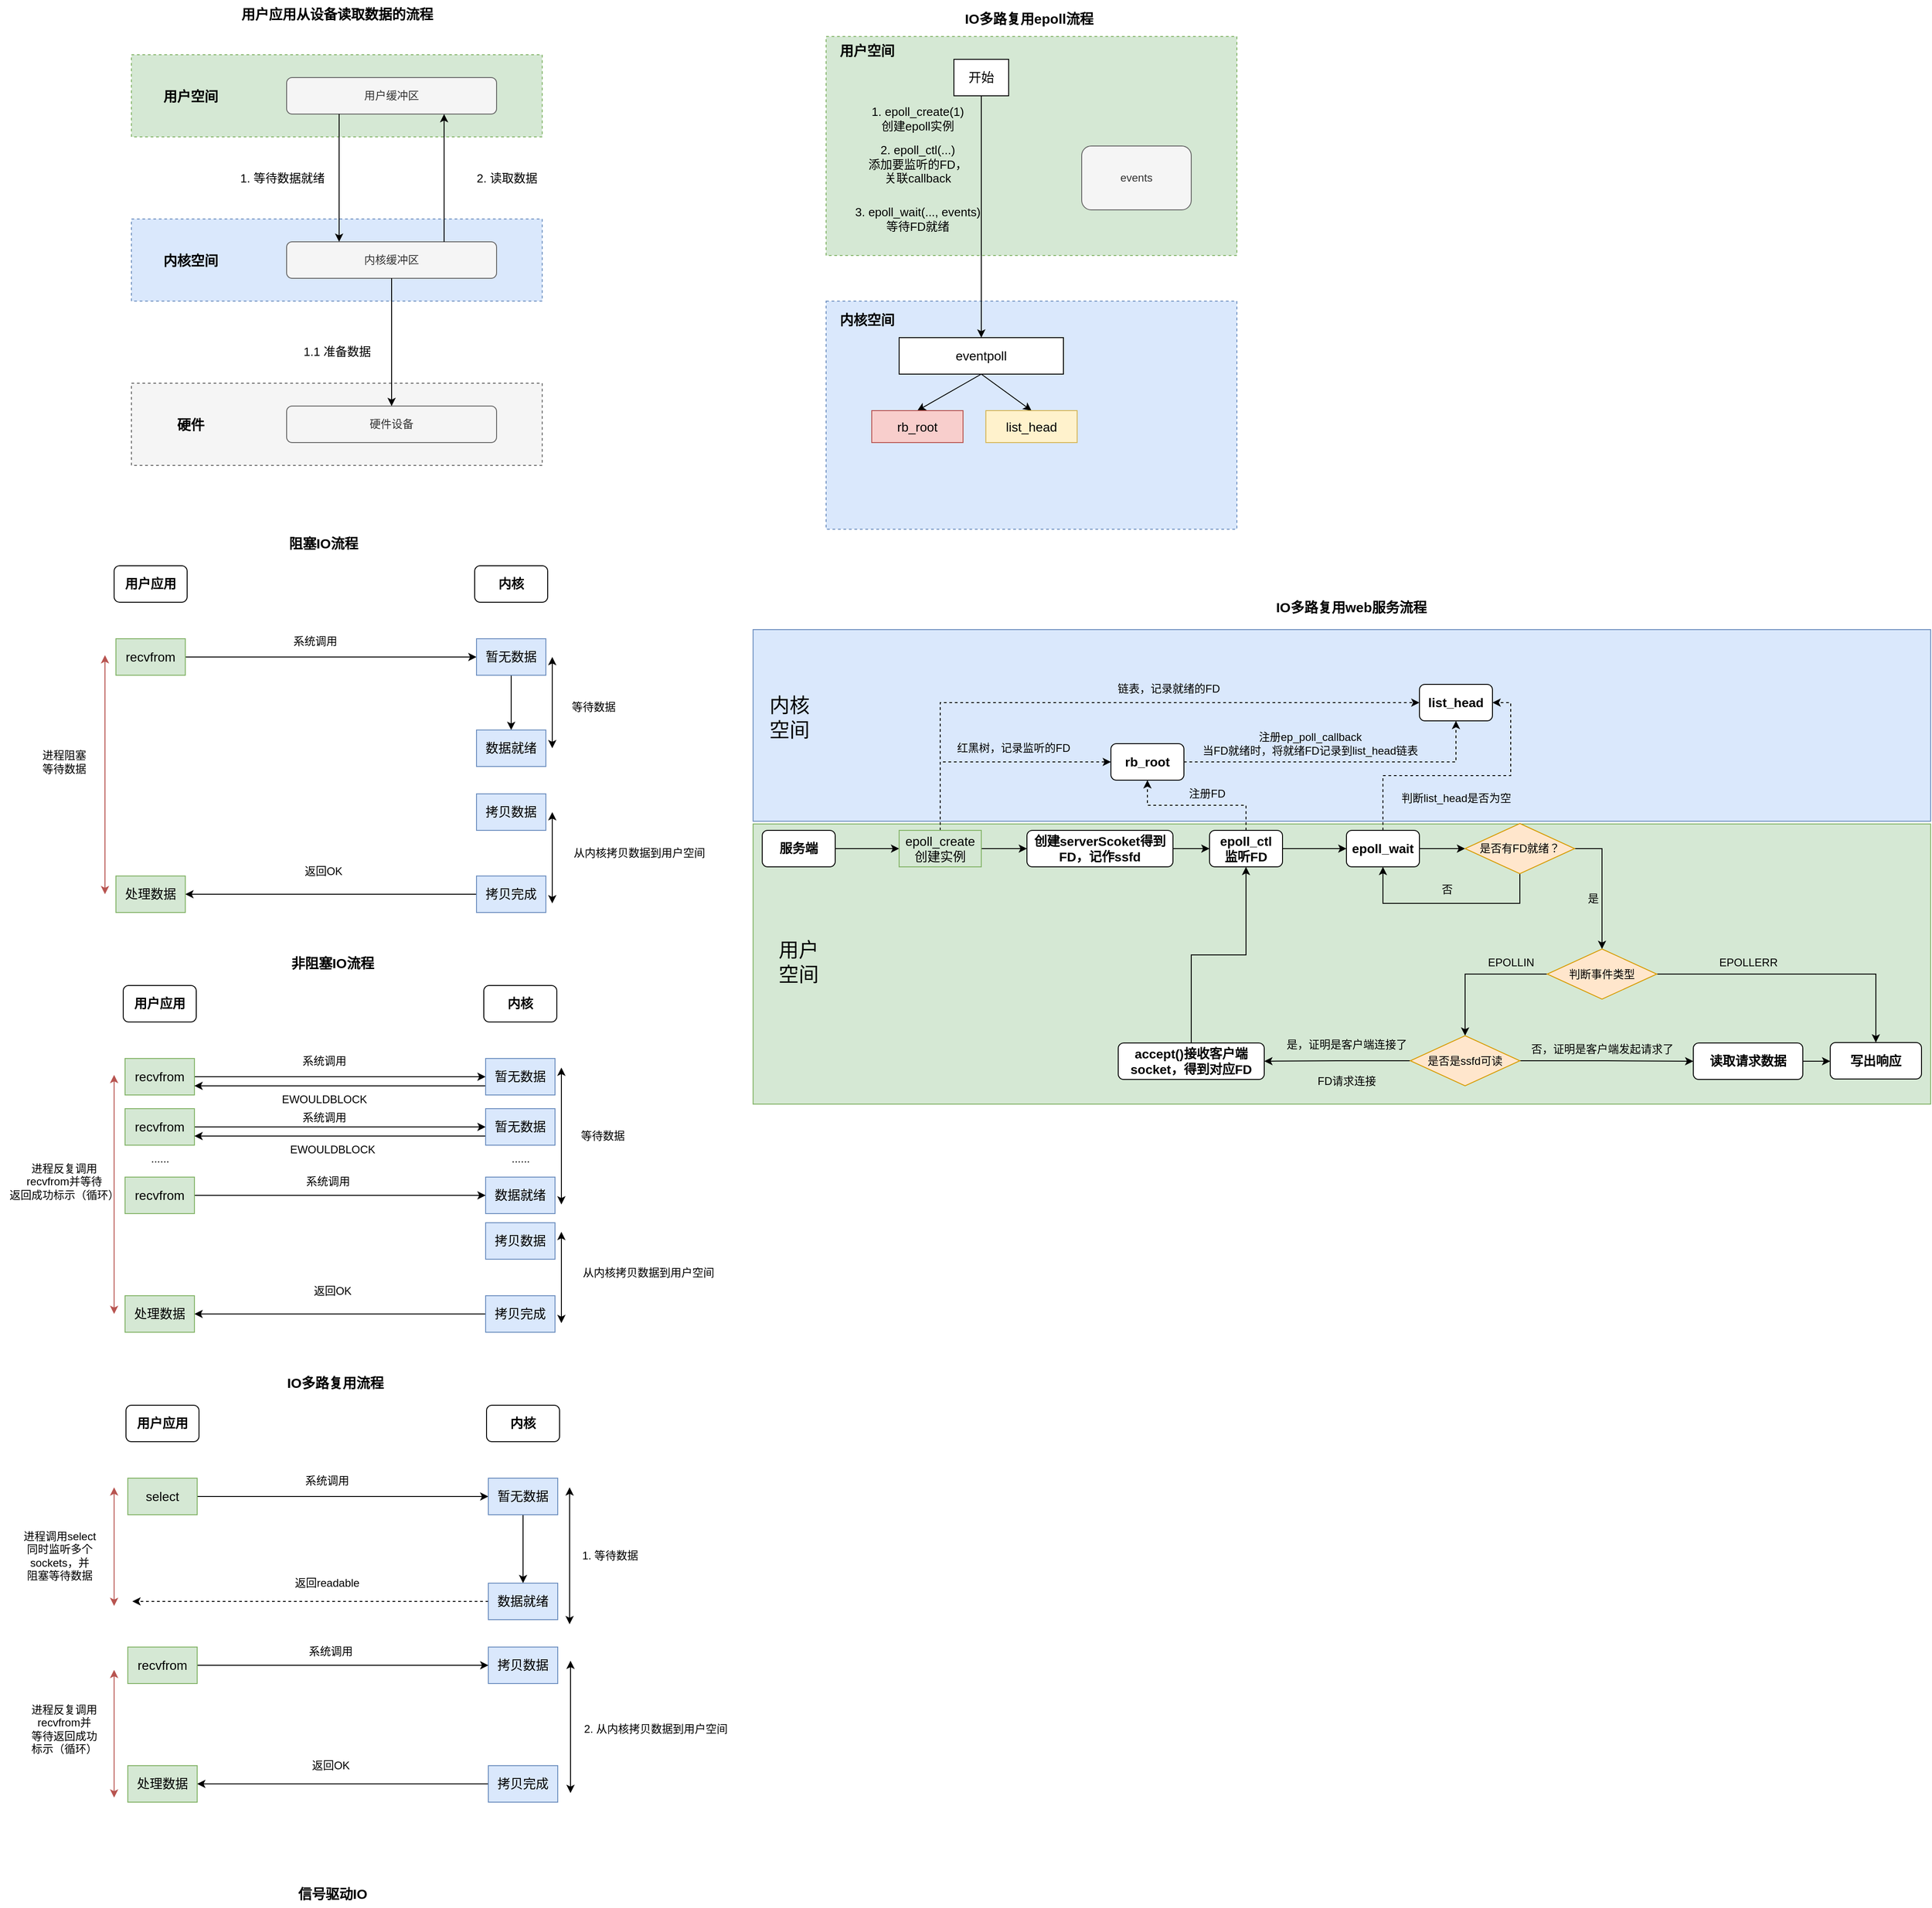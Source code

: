 <mxfile version="24.7.10">
  <diagram name="第 1 页" id="-Y688hWt-vYBH1oa-HEC">
    <mxGraphModel dx="1595" dy="975" grid="1" gridSize="10" guides="1" tooltips="1" connect="1" arrows="1" fold="1" page="0" pageScale="1" pageWidth="827" pageHeight="1169" math="0" shadow="0">
      <root>
        <mxCell id="0" />
        <mxCell id="1" parent="0" />
        <mxCell id="8fVy2sfRZONsqgeAgarc-101" value="" style="rounded=0;whiteSpace=wrap;html=1;fillColor=#d5e8d4;strokeColor=#82b366;" vertex="1" parent="1">
          <mxGeometry x="870" y="1003" width="1290" height="307" as="geometry" />
        </mxCell>
        <mxCell id="8fVy2sfRZONsqgeAgarc-99" value="" style="rounded=0;whiteSpace=wrap;html=1;fillColor=#dae8fc;strokeColor=#6c8ebf;" vertex="1" parent="1">
          <mxGeometry x="870" y="790" width="1290" height="210" as="geometry" />
        </mxCell>
        <mxCell id="o9LezySmh5jXDNd7ZTJF-5" value="" style="group" parent="1" vertex="1" connectable="0">
          <mxGeometry x="189" y="160" width="450" height="90" as="geometry" />
        </mxCell>
        <mxCell id="o9LezySmh5jXDNd7ZTJF-1" value="" style="rounded=0;whiteSpace=wrap;html=1;fillColor=#d5e8d4;strokeColor=#82b366;dashed=1;" parent="o9LezySmh5jXDNd7ZTJF-5" vertex="1">
          <mxGeometry width="450" height="90" as="geometry" />
        </mxCell>
        <mxCell id="o9LezySmh5jXDNd7ZTJF-2" value="用户空间" style="text;html=1;align=center;verticalAlign=middle;whiteSpace=wrap;rounded=0;fontSize=15;fontStyle=1" parent="o9LezySmh5jXDNd7ZTJF-5" vertex="1">
          <mxGeometry x="20" y="30" width="90" height="30" as="geometry" />
        </mxCell>
        <mxCell id="o9LezySmh5jXDNd7ZTJF-4" value="用户缓冲区" style="rounded=1;whiteSpace=wrap;html=1;fillColor=#f5f5f5;strokeColor=#666666;fontColor=#333333;" parent="o9LezySmh5jXDNd7ZTJF-5" vertex="1">
          <mxGeometry x="170" y="25" width="230" height="40" as="geometry" />
        </mxCell>
        <mxCell id="o9LezySmh5jXDNd7ZTJF-6" value="" style="group" parent="1" vertex="1" connectable="0">
          <mxGeometry x="189" y="340" width="450" height="90" as="geometry" />
        </mxCell>
        <mxCell id="o9LezySmh5jXDNd7ZTJF-7" value="" style="rounded=0;whiteSpace=wrap;html=1;fillColor=#dae8fc;strokeColor=#6c8ebf;dashed=1;" parent="o9LezySmh5jXDNd7ZTJF-6" vertex="1">
          <mxGeometry width="450" height="90" as="geometry" />
        </mxCell>
        <mxCell id="o9LezySmh5jXDNd7ZTJF-8" value="内核空间" style="text;html=1;align=center;verticalAlign=middle;whiteSpace=wrap;rounded=0;fontSize=15;fontStyle=1" parent="o9LezySmh5jXDNd7ZTJF-6" vertex="1">
          <mxGeometry x="20" y="30" width="90" height="30" as="geometry" />
        </mxCell>
        <mxCell id="o9LezySmh5jXDNd7ZTJF-9" value="内核缓冲区" style="rounded=1;whiteSpace=wrap;html=1;fillColor=#f5f5f5;strokeColor=#666666;fontColor=#333333;" parent="o9LezySmh5jXDNd7ZTJF-6" vertex="1">
          <mxGeometry x="170" y="25" width="230" height="40" as="geometry" />
        </mxCell>
        <mxCell id="o9LezySmh5jXDNd7ZTJF-11" style="edgeStyle=orthogonalEdgeStyle;rounded=0;orthogonalLoop=1;jettySize=auto;html=1;exitX=0.25;exitY=1;exitDx=0;exitDy=0;entryX=0.25;entryY=0;entryDx=0;entryDy=0;" parent="1" source="o9LezySmh5jXDNd7ZTJF-4" target="o9LezySmh5jXDNd7ZTJF-9" edge="1">
          <mxGeometry relative="1" as="geometry" />
        </mxCell>
        <mxCell id="o9LezySmh5jXDNd7ZTJF-12" value="1. 等待数据就绪" style="text;html=1;align=center;verticalAlign=middle;resizable=0;points=[];autosize=1;strokeColor=none;fillColor=none;fontSize=13;" parent="1" vertex="1">
          <mxGeometry x="294" y="280" width="120" height="30" as="geometry" />
        </mxCell>
        <mxCell id="o9LezySmh5jXDNd7ZTJF-13" style="edgeStyle=orthogonalEdgeStyle;rounded=0;orthogonalLoop=1;jettySize=auto;html=1;exitX=0.75;exitY=0;exitDx=0;exitDy=0;entryX=0.75;entryY=1;entryDx=0;entryDy=0;" parent="1" source="o9LezySmh5jXDNd7ZTJF-9" target="o9LezySmh5jXDNd7ZTJF-4" edge="1">
          <mxGeometry relative="1" as="geometry" />
        </mxCell>
        <mxCell id="o9LezySmh5jXDNd7ZTJF-14" value="2. 读取数据" style="text;html=1;align=center;verticalAlign=middle;resizable=0;points=[];autosize=1;strokeColor=none;fillColor=none;fontSize=13;" parent="1" vertex="1">
          <mxGeometry x="555" y="280" width="90" height="30" as="geometry" />
        </mxCell>
        <mxCell id="o9LezySmh5jXDNd7ZTJF-15" value="" style="group" parent="1" vertex="1" connectable="0">
          <mxGeometry x="189" y="520" width="450" height="90" as="geometry" />
        </mxCell>
        <mxCell id="o9LezySmh5jXDNd7ZTJF-16" value="" style="rounded=0;whiteSpace=wrap;html=1;fillColor=#f5f5f5;strokeColor=#666666;dashed=1;fontColor=#333333;" parent="o9LezySmh5jXDNd7ZTJF-15" vertex="1">
          <mxGeometry width="450" height="90" as="geometry" />
        </mxCell>
        <mxCell id="o9LezySmh5jXDNd7ZTJF-17" value="硬件" style="text;html=1;align=center;verticalAlign=middle;whiteSpace=wrap;rounded=0;fontSize=15;fontStyle=1" parent="o9LezySmh5jXDNd7ZTJF-15" vertex="1">
          <mxGeometry x="20" y="30" width="90" height="30" as="geometry" />
        </mxCell>
        <mxCell id="o9LezySmh5jXDNd7ZTJF-18" value="硬件设备" style="rounded=1;whiteSpace=wrap;html=1;fillColor=#f5f5f5;strokeColor=#666666;fontColor=#333333;" parent="o9LezySmh5jXDNd7ZTJF-15" vertex="1">
          <mxGeometry x="170" y="25" width="230" height="40" as="geometry" />
        </mxCell>
        <mxCell id="o9LezySmh5jXDNd7ZTJF-19" style="edgeStyle=orthogonalEdgeStyle;rounded=0;orthogonalLoop=1;jettySize=auto;html=1;exitX=0.5;exitY=1;exitDx=0;exitDy=0;entryX=0.5;entryY=0;entryDx=0;entryDy=0;" parent="1" source="o9LezySmh5jXDNd7ZTJF-9" target="o9LezySmh5jXDNd7ZTJF-18" edge="1">
          <mxGeometry relative="1" as="geometry" />
        </mxCell>
        <mxCell id="o9LezySmh5jXDNd7ZTJF-20" value="1.1 准备数据" style="text;html=1;align=center;verticalAlign=middle;resizable=0;points=[];autosize=1;strokeColor=none;fillColor=none;fontSize=13;" parent="1" vertex="1">
          <mxGeometry x="364" y="470" width="100" height="30" as="geometry" />
        </mxCell>
        <mxCell id="o9LezySmh5jXDNd7ZTJF-21" value="用户应用从设备读取数据的流程" style="text;html=1;align=center;verticalAlign=middle;resizable=0;points=[];autosize=1;strokeColor=none;fillColor=none;fontSize=15;fontStyle=1" parent="1" vertex="1">
          <mxGeometry x="299" y="100" width="230" height="30" as="geometry" />
        </mxCell>
        <mxCell id="o9LezySmh5jXDNd7ZTJF-22" value="用户应用" style="rounded=1;whiteSpace=wrap;html=1;fontSize=14;fontStyle=1" parent="1" vertex="1">
          <mxGeometry x="170" y="720" width="80" height="40" as="geometry" />
        </mxCell>
        <mxCell id="o9LezySmh5jXDNd7ZTJF-23" value="内核" style="rounded=1;whiteSpace=wrap;html=1;fontSize=14;fontStyle=1" parent="1" vertex="1">
          <mxGeometry x="565" y="720" width="80" height="40" as="geometry" />
        </mxCell>
        <mxCell id="o9LezySmh5jXDNd7ZTJF-31" style="edgeStyle=orthogonalEdgeStyle;rounded=0;orthogonalLoop=1;jettySize=auto;html=1;exitX=1;exitY=0.5;exitDx=0;exitDy=0;" parent="1" source="o9LezySmh5jXDNd7ZTJF-24" target="o9LezySmh5jXDNd7ZTJF-25" edge="1">
          <mxGeometry relative="1" as="geometry" />
        </mxCell>
        <mxCell id="o9LezySmh5jXDNd7ZTJF-24" value="recvfrom" style="rounded=0;whiteSpace=wrap;html=1;fontSize=14;fillColor=#d5e8d4;strokeColor=#82b366;" parent="1" vertex="1">
          <mxGeometry x="172" y="800" width="76" height="40" as="geometry" />
        </mxCell>
        <mxCell id="o9LezySmh5jXDNd7ZTJF-33" style="edgeStyle=orthogonalEdgeStyle;rounded=0;orthogonalLoop=1;jettySize=auto;html=1;exitX=0.5;exitY=1;exitDx=0;exitDy=0;" parent="1" source="o9LezySmh5jXDNd7ZTJF-25" target="o9LezySmh5jXDNd7ZTJF-26" edge="1">
          <mxGeometry relative="1" as="geometry" />
        </mxCell>
        <mxCell id="o9LezySmh5jXDNd7ZTJF-25" value="暂无数据" style="rounded=0;whiteSpace=wrap;html=1;fontSize=14;fillColor=#dae8fc;strokeColor=#6c8ebf;" parent="1" vertex="1">
          <mxGeometry x="567" y="800" width="76" height="40" as="geometry" />
        </mxCell>
        <mxCell id="o9LezySmh5jXDNd7ZTJF-26" value="数据就绪" style="rounded=0;whiteSpace=wrap;html=1;fontSize=14;fillColor=#dae8fc;strokeColor=#6c8ebf;" parent="1" vertex="1">
          <mxGeometry x="567" y="900" width="76" height="40" as="geometry" />
        </mxCell>
        <mxCell id="o9LezySmh5jXDNd7ZTJF-28" value="拷贝数据" style="rounded=0;whiteSpace=wrap;html=1;fontSize=14;fillColor=#dae8fc;strokeColor=#6c8ebf;" parent="1" vertex="1">
          <mxGeometry x="567" y="970" width="76" height="40" as="geometry" />
        </mxCell>
        <mxCell id="o9LezySmh5jXDNd7ZTJF-39" style="edgeStyle=orthogonalEdgeStyle;rounded=0;orthogonalLoop=1;jettySize=auto;html=1;exitX=0;exitY=0.5;exitDx=0;exitDy=0;" parent="1" source="o9LezySmh5jXDNd7ZTJF-29" target="o9LezySmh5jXDNd7ZTJF-30" edge="1">
          <mxGeometry relative="1" as="geometry" />
        </mxCell>
        <mxCell id="o9LezySmh5jXDNd7ZTJF-29" value="拷贝完成" style="rounded=0;whiteSpace=wrap;html=1;fontSize=14;fillColor=#dae8fc;strokeColor=#6c8ebf;" parent="1" vertex="1">
          <mxGeometry x="567" y="1060" width="76" height="40" as="geometry" />
        </mxCell>
        <mxCell id="o9LezySmh5jXDNd7ZTJF-30" value="处理数据" style="rounded=0;whiteSpace=wrap;html=1;fontSize=14;fillColor=#d5e8d4;strokeColor=#82b366;" parent="1" vertex="1">
          <mxGeometry x="172" y="1060" width="76" height="40" as="geometry" />
        </mxCell>
        <mxCell id="o9LezySmh5jXDNd7ZTJF-32" value="系统调用" style="text;html=1;align=center;verticalAlign=middle;resizable=0;points=[];autosize=1;strokeColor=none;fillColor=none;" parent="1" vertex="1">
          <mxGeometry x="355" y="788" width="70" height="30" as="geometry" />
        </mxCell>
        <mxCell id="o9LezySmh5jXDNd7ZTJF-35" value="" style="endArrow=classic;startArrow=classic;html=1;rounded=0;" parent="1" edge="1">
          <mxGeometry width="50" height="50" relative="1" as="geometry">
            <mxPoint x="650" y="920" as="sourcePoint" />
            <mxPoint x="650" y="820" as="targetPoint" />
          </mxGeometry>
        </mxCell>
        <mxCell id="o9LezySmh5jXDNd7ZTJF-36" value="等待数据" style="text;html=1;align=center;verticalAlign=middle;resizable=0;points=[];autosize=1;strokeColor=none;fillColor=none;" parent="1" vertex="1">
          <mxGeometry x="660" y="860" width="70" height="30" as="geometry" />
        </mxCell>
        <mxCell id="o9LezySmh5jXDNd7ZTJF-37" value="" style="endArrow=classic;startArrow=classic;html=1;rounded=0;" parent="1" edge="1">
          <mxGeometry width="50" height="50" relative="1" as="geometry">
            <mxPoint x="650" y="1090" as="sourcePoint" />
            <mxPoint x="650" y="990" as="targetPoint" />
          </mxGeometry>
        </mxCell>
        <mxCell id="o9LezySmh5jXDNd7ZTJF-38" value="从内核拷贝数据到用户空间" style="text;html=1;align=center;verticalAlign=middle;resizable=0;points=[];autosize=1;strokeColor=none;fillColor=none;" parent="1" vertex="1">
          <mxGeometry x="660" y="1020" width="170" height="30" as="geometry" />
        </mxCell>
        <mxCell id="o9LezySmh5jXDNd7ZTJF-40" value="返回OK" style="text;html=1;align=center;verticalAlign=middle;resizable=0;points=[];autosize=1;strokeColor=none;fillColor=none;" parent="1" vertex="1">
          <mxGeometry x="369" y="1040" width="60" height="30" as="geometry" />
        </mxCell>
        <mxCell id="o9LezySmh5jXDNd7ZTJF-41" value="" style="endArrow=classic;startArrow=classic;html=1;rounded=0;fillColor=#f8cecc;strokeColor=#b85450;" parent="1" edge="1">
          <mxGeometry width="50" height="50" relative="1" as="geometry">
            <mxPoint x="160" y="1080" as="sourcePoint" />
            <mxPoint x="160" y="818" as="targetPoint" />
          </mxGeometry>
        </mxCell>
        <mxCell id="o9LezySmh5jXDNd7ZTJF-43" value="进程阻塞&lt;div&gt;等待数据&lt;/div&gt;" style="text;html=1;align=center;verticalAlign=middle;resizable=0;points=[];autosize=1;strokeColor=none;fillColor=none;" parent="1" vertex="1">
          <mxGeometry x="80" y="915" width="70" height="40" as="geometry" />
        </mxCell>
        <mxCell id="o9LezySmh5jXDNd7ZTJF-44" value="阻塞IO流程" style="text;html=1;align=center;verticalAlign=middle;resizable=0;points=[];autosize=1;strokeColor=none;fillColor=none;fontSize=15;fontStyle=1" parent="1" vertex="1">
          <mxGeometry x="349" y="680" width="100" height="30" as="geometry" />
        </mxCell>
        <mxCell id="o9LezySmh5jXDNd7ZTJF-45" value="用户应用" style="rounded=1;whiteSpace=wrap;html=1;fontSize=14;fontStyle=1" parent="1" vertex="1">
          <mxGeometry x="180" y="1180" width="80" height="40" as="geometry" />
        </mxCell>
        <mxCell id="o9LezySmh5jXDNd7ZTJF-46" value="内核" style="rounded=1;whiteSpace=wrap;html=1;fontSize=14;fontStyle=1" parent="1" vertex="1">
          <mxGeometry x="575" y="1180" width="80" height="40" as="geometry" />
        </mxCell>
        <mxCell id="o9LezySmh5jXDNd7ZTJF-47" style="edgeStyle=orthogonalEdgeStyle;rounded=0;orthogonalLoop=1;jettySize=auto;html=1;exitX=1;exitY=0.5;exitDx=0;exitDy=0;" parent="1" source="o9LezySmh5jXDNd7ZTJF-48" target="o9LezySmh5jXDNd7ZTJF-50" edge="1">
          <mxGeometry relative="1" as="geometry" />
        </mxCell>
        <mxCell id="o9LezySmh5jXDNd7ZTJF-48" value="recvfrom" style="rounded=0;whiteSpace=wrap;html=1;fontSize=14;fillColor=#d5e8d4;strokeColor=#82b366;" parent="1" vertex="1">
          <mxGeometry x="182" y="1260" width="76" height="40" as="geometry" />
        </mxCell>
        <mxCell id="o9LezySmh5jXDNd7ZTJF-66" style="edgeStyle=orthogonalEdgeStyle;rounded=0;orthogonalLoop=1;jettySize=auto;html=1;exitX=0;exitY=0.75;exitDx=0;exitDy=0;entryX=1;entryY=0.75;entryDx=0;entryDy=0;" parent="1" source="o9LezySmh5jXDNd7ZTJF-50" target="o9LezySmh5jXDNd7ZTJF-48" edge="1">
          <mxGeometry relative="1" as="geometry" />
        </mxCell>
        <mxCell id="o9LezySmh5jXDNd7ZTJF-50" value="暂无数据" style="rounded=0;whiteSpace=wrap;html=1;fontSize=14;fillColor=#dae8fc;strokeColor=#6c8ebf;" parent="1" vertex="1">
          <mxGeometry x="577" y="1260" width="76" height="40" as="geometry" />
        </mxCell>
        <mxCell id="o9LezySmh5jXDNd7ZTJF-51" value="数据就绪" style="rounded=0;whiteSpace=wrap;html=1;fontSize=14;fillColor=#dae8fc;strokeColor=#6c8ebf;" parent="1" vertex="1">
          <mxGeometry x="577" y="1390" width="76" height="40" as="geometry" />
        </mxCell>
        <mxCell id="o9LezySmh5jXDNd7ZTJF-52" value="拷贝数据" style="rounded=0;whiteSpace=wrap;html=1;fontSize=14;fillColor=#dae8fc;strokeColor=#6c8ebf;" parent="1" vertex="1">
          <mxGeometry x="577" y="1440" width="76" height="40" as="geometry" />
        </mxCell>
        <mxCell id="o9LezySmh5jXDNd7ZTJF-53" style="edgeStyle=orthogonalEdgeStyle;rounded=0;orthogonalLoop=1;jettySize=auto;html=1;exitX=0;exitY=0.5;exitDx=0;exitDy=0;" parent="1" source="o9LezySmh5jXDNd7ZTJF-54" target="o9LezySmh5jXDNd7ZTJF-55" edge="1">
          <mxGeometry relative="1" as="geometry" />
        </mxCell>
        <mxCell id="o9LezySmh5jXDNd7ZTJF-54" value="拷贝完成" style="rounded=0;whiteSpace=wrap;html=1;fontSize=14;fillColor=#dae8fc;strokeColor=#6c8ebf;" parent="1" vertex="1">
          <mxGeometry x="577" y="1520" width="76" height="40" as="geometry" />
        </mxCell>
        <mxCell id="o9LezySmh5jXDNd7ZTJF-55" value="处理数据" style="rounded=0;whiteSpace=wrap;html=1;fontSize=14;fillColor=#d5e8d4;strokeColor=#82b366;" parent="1" vertex="1">
          <mxGeometry x="182" y="1520" width="76" height="40" as="geometry" />
        </mxCell>
        <mxCell id="o9LezySmh5jXDNd7ZTJF-56" value="系统调用" style="text;html=1;align=center;verticalAlign=middle;resizable=0;points=[];autosize=1;strokeColor=none;fillColor=none;" parent="1" vertex="1">
          <mxGeometry x="365" y="1248" width="70" height="30" as="geometry" />
        </mxCell>
        <mxCell id="o9LezySmh5jXDNd7ZTJF-57" value="" style="endArrow=classic;startArrow=classic;html=1;rounded=0;" parent="1" edge="1">
          <mxGeometry width="50" height="50" relative="1" as="geometry">
            <mxPoint x="660" y="1420" as="sourcePoint" />
            <mxPoint x="660" y="1270" as="targetPoint" />
          </mxGeometry>
        </mxCell>
        <mxCell id="o9LezySmh5jXDNd7ZTJF-58" value="等待数据" style="text;html=1;align=center;verticalAlign=middle;resizable=0;points=[];autosize=1;strokeColor=none;fillColor=none;" parent="1" vertex="1">
          <mxGeometry x="670" y="1330" width="70" height="30" as="geometry" />
        </mxCell>
        <mxCell id="o9LezySmh5jXDNd7ZTJF-59" value="" style="endArrow=classic;startArrow=classic;html=1;rounded=0;" parent="1" edge="1">
          <mxGeometry width="50" height="50" relative="1" as="geometry">
            <mxPoint x="660" y="1550" as="sourcePoint" />
            <mxPoint x="660" y="1450" as="targetPoint" />
          </mxGeometry>
        </mxCell>
        <mxCell id="o9LezySmh5jXDNd7ZTJF-60" value="从内核拷贝数据到用户空间" style="text;html=1;align=center;verticalAlign=middle;resizable=0;points=[];autosize=1;strokeColor=none;fillColor=none;" parent="1" vertex="1">
          <mxGeometry x="670" y="1480" width="170" height="30" as="geometry" />
        </mxCell>
        <mxCell id="o9LezySmh5jXDNd7ZTJF-61" value="返回OK" style="text;html=1;align=center;verticalAlign=middle;resizable=0;points=[];autosize=1;strokeColor=none;fillColor=none;" parent="1" vertex="1">
          <mxGeometry x="379" y="1500" width="60" height="30" as="geometry" />
        </mxCell>
        <mxCell id="o9LezySmh5jXDNd7ZTJF-62" value="" style="endArrow=classic;startArrow=classic;html=1;rounded=0;fillColor=#f8cecc;strokeColor=#b85450;" parent="1" edge="1">
          <mxGeometry width="50" height="50" relative="1" as="geometry">
            <mxPoint x="170" y="1540" as="sourcePoint" />
            <mxPoint x="170" y="1278" as="targetPoint" />
          </mxGeometry>
        </mxCell>
        <mxCell id="o9LezySmh5jXDNd7ZTJF-63" value="进程反复调用&lt;div&gt;recvfrom并等待&lt;/div&gt;&lt;div&gt;返回成功标示（循环）&lt;/div&gt;" style="text;html=1;align=center;verticalAlign=middle;resizable=0;points=[];autosize=1;strokeColor=none;fillColor=none;" parent="1" vertex="1">
          <mxGeometry x="45" y="1365" width="140" height="60" as="geometry" />
        </mxCell>
        <mxCell id="o9LezySmh5jXDNd7ZTJF-64" value="非阻塞IO流程" style="text;html=1;align=center;verticalAlign=middle;resizable=0;points=[];autosize=1;strokeColor=none;fillColor=none;fontSize=15;fontStyle=1" parent="1" vertex="1">
          <mxGeometry x="354" y="1140" width="110" height="30" as="geometry" />
        </mxCell>
        <mxCell id="o9LezySmh5jXDNd7ZTJF-74" style="edgeStyle=orthogonalEdgeStyle;rounded=0;orthogonalLoop=1;jettySize=auto;html=1;exitX=1;exitY=0.5;exitDx=0;exitDy=0;entryX=0;entryY=0.5;entryDx=0;entryDy=0;" parent="1" source="o9LezySmh5jXDNd7ZTJF-65" target="o9LezySmh5jXDNd7ZTJF-71" edge="1">
          <mxGeometry relative="1" as="geometry" />
        </mxCell>
        <mxCell id="o9LezySmh5jXDNd7ZTJF-65" value="recvfrom" style="rounded=0;whiteSpace=wrap;html=1;fontSize=14;fillColor=#d5e8d4;strokeColor=#82b366;" parent="1" vertex="1">
          <mxGeometry x="182" y="1315" width="76" height="40" as="geometry" />
        </mxCell>
        <mxCell id="o9LezySmh5jXDNd7ZTJF-70" style="edgeStyle=orthogonalEdgeStyle;rounded=0;orthogonalLoop=1;jettySize=auto;html=1;exitX=1;exitY=0.5;exitDx=0;exitDy=0;entryX=0;entryY=0.5;entryDx=0;entryDy=0;" parent="1" source="o9LezySmh5jXDNd7ZTJF-67" target="o9LezySmh5jXDNd7ZTJF-51" edge="1">
          <mxGeometry relative="1" as="geometry" />
        </mxCell>
        <mxCell id="o9LezySmh5jXDNd7ZTJF-67" value="recvfrom" style="rounded=0;whiteSpace=wrap;html=1;fontSize=14;fillColor=#d5e8d4;strokeColor=#82b366;" parent="1" vertex="1">
          <mxGeometry x="182" y="1390" width="76" height="40" as="geometry" />
        </mxCell>
        <mxCell id="o9LezySmh5jXDNd7ZTJF-68" value="......" style="text;html=1;align=center;verticalAlign=middle;resizable=0;points=[];autosize=1;strokeColor=none;fillColor=none;" parent="1" vertex="1">
          <mxGeometry x="200" y="1355" width="40" height="30" as="geometry" />
        </mxCell>
        <mxCell id="o9LezySmh5jXDNd7ZTJF-76" style="edgeStyle=orthogonalEdgeStyle;rounded=0;orthogonalLoop=1;jettySize=auto;html=1;exitX=0;exitY=0.75;exitDx=0;exitDy=0;entryX=1;entryY=0.75;entryDx=0;entryDy=0;" parent="1" source="o9LezySmh5jXDNd7ZTJF-71" target="o9LezySmh5jXDNd7ZTJF-65" edge="1">
          <mxGeometry relative="1" as="geometry" />
        </mxCell>
        <mxCell id="o9LezySmh5jXDNd7ZTJF-71" value="暂无数据" style="rounded=0;whiteSpace=wrap;html=1;fontSize=14;fillColor=#dae8fc;strokeColor=#6c8ebf;" parent="1" vertex="1">
          <mxGeometry x="577" y="1315" width="76" height="40" as="geometry" />
        </mxCell>
        <mxCell id="o9LezySmh5jXDNd7ZTJF-72" value="......" style="text;html=1;align=center;verticalAlign=middle;resizable=0;points=[];autosize=1;strokeColor=none;fillColor=none;" parent="1" vertex="1">
          <mxGeometry x="595" y="1355" width="40" height="30" as="geometry" />
        </mxCell>
        <mxCell id="o9LezySmh5jXDNd7ZTJF-73" value="EWOULDBLOCK" style="text;html=1;align=center;verticalAlign=middle;resizable=0;points=[];autosize=1;strokeColor=none;fillColor=none;" parent="1" vertex="1">
          <mxGeometry x="340" y="1290" width="120" height="30" as="geometry" />
        </mxCell>
        <mxCell id="o9LezySmh5jXDNd7ZTJF-75" value="系统调用" style="text;html=1;align=center;verticalAlign=middle;resizable=0;points=[];autosize=1;strokeColor=none;fillColor=none;" parent="1" vertex="1">
          <mxGeometry x="365" y="1310" width="70" height="30" as="geometry" />
        </mxCell>
        <mxCell id="o9LezySmh5jXDNd7ZTJF-77" value="EWOULDBLOCK" style="text;html=1;align=center;verticalAlign=middle;resizable=0;points=[];autosize=1;strokeColor=none;fillColor=none;" parent="1" vertex="1">
          <mxGeometry x="349" y="1345" width="120" height="30" as="geometry" />
        </mxCell>
        <mxCell id="o9LezySmh5jXDNd7ZTJF-78" value="系统调用" style="text;html=1;align=center;verticalAlign=middle;resizable=0;points=[];autosize=1;strokeColor=none;fillColor=none;" parent="1" vertex="1">
          <mxGeometry x="369" y="1380" width="70" height="30" as="geometry" />
        </mxCell>
        <mxCell id="o9LezySmh5jXDNd7ZTJF-80" value="用户应用" style="rounded=1;whiteSpace=wrap;html=1;fontSize=14;fontStyle=1" parent="1" vertex="1">
          <mxGeometry x="183" y="1640" width="80" height="40" as="geometry" />
        </mxCell>
        <mxCell id="o9LezySmh5jXDNd7ZTJF-81" value="内核" style="rounded=1;whiteSpace=wrap;html=1;fontSize=14;fontStyle=1" parent="1" vertex="1">
          <mxGeometry x="578" y="1640" width="80" height="40" as="geometry" />
        </mxCell>
        <mxCell id="o9LezySmh5jXDNd7ZTJF-82" style="edgeStyle=orthogonalEdgeStyle;rounded=0;orthogonalLoop=1;jettySize=auto;html=1;exitX=1;exitY=0.5;exitDx=0;exitDy=0;" parent="1" source="o9LezySmh5jXDNd7ZTJF-83" target="o9LezySmh5jXDNd7ZTJF-85" edge="1">
          <mxGeometry relative="1" as="geometry" />
        </mxCell>
        <mxCell id="o9LezySmh5jXDNd7ZTJF-83" value="select" style="rounded=0;whiteSpace=wrap;html=1;fontSize=14;fillColor=#d5e8d4;strokeColor=#82b366;" parent="1" vertex="1">
          <mxGeometry x="185" y="1720" width="76" height="40" as="geometry" />
        </mxCell>
        <mxCell id="8rk5Vdsw0W2c7vTpM0ei-4" style="edgeStyle=orthogonalEdgeStyle;rounded=0;orthogonalLoop=1;jettySize=auto;html=1;exitX=0.5;exitY=1;exitDx=0;exitDy=0;entryX=0.5;entryY=0;entryDx=0;entryDy=0;" parent="1" source="o9LezySmh5jXDNd7ZTJF-85" target="8rk5Vdsw0W2c7vTpM0ei-3" edge="1">
          <mxGeometry relative="1" as="geometry" />
        </mxCell>
        <mxCell id="o9LezySmh5jXDNd7ZTJF-85" value="暂无数据" style="rounded=0;whiteSpace=wrap;html=1;fontSize=14;fillColor=#dae8fc;strokeColor=#6c8ebf;" parent="1" vertex="1">
          <mxGeometry x="580" y="1720" width="76" height="40" as="geometry" />
        </mxCell>
        <mxCell id="o9LezySmh5jXDNd7ZTJF-87" value="拷贝数据" style="rounded=0;whiteSpace=wrap;html=1;fontSize=14;fillColor=#dae8fc;strokeColor=#6c8ebf;" parent="1" vertex="1">
          <mxGeometry x="580" y="1905" width="76" height="40" as="geometry" />
        </mxCell>
        <mxCell id="o9LezySmh5jXDNd7ZTJF-88" style="edgeStyle=orthogonalEdgeStyle;rounded=0;orthogonalLoop=1;jettySize=auto;html=1;exitX=0;exitY=0.5;exitDx=0;exitDy=0;" parent="1" source="o9LezySmh5jXDNd7ZTJF-89" target="o9LezySmh5jXDNd7ZTJF-90" edge="1">
          <mxGeometry relative="1" as="geometry" />
        </mxCell>
        <mxCell id="o9LezySmh5jXDNd7ZTJF-89" value="拷贝完成" style="rounded=0;whiteSpace=wrap;html=1;fontSize=14;fillColor=#dae8fc;strokeColor=#6c8ebf;" parent="1" vertex="1">
          <mxGeometry x="580" y="2035" width="76" height="40" as="geometry" />
        </mxCell>
        <mxCell id="o9LezySmh5jXDNd7ZTJF-90" value="处理数据" style="rounded=0;whiteSpace=wrap;html=1;fontSize=14;fillColor=#d5e8d4;strokeColor=#82b366;" parent="1" vertex="1">
          <mxGeometry x="185" y="2035" width="76" height="40" as="geometry" />
        </mxCell>
        <mxCell id="o9LezySmh5jXDNd7ZTJF-91" value="系统调用" style="text;html=1;align=center;verticalAlign=middle;resizable=0;points=[];autosize=1;strokeColor=none;fillColor=none;" parent="1" vertex="1">
          <mxGeometry x="368" y="1708" width="70" height="30" as="geometry" />
        </mxCell>
        <mxCell id="o9LezySmh5jXDNd7ZTJF-92" value="" style="endArrow=classic;startArrow=classic;html=1;rounded=0;" parent="1" edge="1">
          <mxGeometry width="50" height="50" relative="1" as="geometry">
            <mxPoint x="669" y="1880" as="sourcePoint" />
            <mxPoint x="669" y="1730" as="targetPoint" />
          </mxGeometry>
        </mxCell>
        <mxCell id="o9LezySmh5jXDNd7ZTJF-93" value="1. 等待数据" style="text;html=1;align=center;verticalAlign=middle;resizable=0;points=[];autosize=1;strokeColor=none;fillColor=none;" parent="1" vertex="1">
          <mxGeometry x="673" y="1790" width="80" height="30" as="geometry" />
        </mxCell>
        <mxCell id="o9LezySmh5jXDNd7ZTJF-94" value="" style="endArrow=classic;startArrow=classic;html=1;rounded=0;" parent="1" edge="1">
          <mxGeometry width="50" height="50" relative="1" as="geometry">
            <mxPoint x="670" y="2065" as="sourcePoint" />
            <mxPoint x="670" y="1920" as="targetPoint" />
          </mxGeometry>
        </mxCell>
        <mxCell id="o9LezySmh5jXDNd7ZTJF-95" value="2. 从内核拷贝数据到用户空间" style="text;html=1;align=center;verticalAlign=middle;resizable=0;points=[];autosize=1;strokeColor=none;fillColor=none;" parent="1" vertex="1">
          <mxGeometry x="673" y="1980" width="180" height="30" as="geometry" />
        </mxCell>
        <mxCell id="o9LezySmh5jXDNd7ZTJF-96" value="返回OK" style="text;html=1;align=center;verticalAlign=middle;resizable=0;points=[];autosize=1;strokeColor=none;fillColor=none;" parent="1" vertex="1">
          <mxGeometry x="377" y="2020" width="60" height="30" as="geometry" />
        </mxCell>
        <mxCell id="o9LezySmh5jXDNd7ZTJF-97" value="" style="endArrow=classic;startArrow=classic;html=1;rounded=0;fillColor=#f8cecc;strokeColor=#b85450;" parent="1" edge="1">
          <mxGeometry width="50" height="50" relative="1" as="geometry">
            <mxPoint x="170" y="1860" as="sourcePoint" />
            <mxPoint x="170" y="1730" as="targetPoint" />
          </mxGeometry>
        </mxCell>
        <mxCell id="o9LezySmh5jXDNd7ZTJF-98" value="进程调用select&lt;div&gt;同时监听多个&lt;/div&gt;&lt;div&gt;sockets，并&lt;/div&gt;&lt;div&gt;阻塞等待数据&lt;/div&gt;" style="text;html=1;align=center;verticalAlign=middle;resizable=0;points=[];autosize=1;strokeColor=none;fillColor=none;" parent="1" vertex="1">
          <mxGeometry x="60" y="1770" width="100" height="70" as="geometry" />
        </mxCell>
        <mxCell id="o9LezySmh5jXDNd7ZTJF-99" value="IO多路复用流程" style="text;html=1;align=center;verticalAlign=middle;resizable=0;points=[];autosize=1;strokeColor=none;fillColor=none;fontSize=15;fontStyle=1" parent="1" vertex="1">
          <mxGeometry x="347" y="1600" width="130" height="30" as="geometry" />
        </mxCell>
        <mxCell id="o9LezySmh5jXDNd7ZTJF-102" style="edgeStyle=orthogonalEdgeStyle;rounded=0;orthogonalLoop=1;jettySize=auto;html=1;exitX=1;exitY=0.5;exitDx=0;exitDy=0;entryX=0;entryY=0.5;entryDx=0;entryDy=0;" parent="1" source="o9LezySmh5jXDNd7ZTJF-103" target="o9LezySmh5jXDNd7ZTJF-87" edge="1">
          <mxGeometry relative="1" as="geometry">
            <mxPoint x="580" y="1925" as="targetPoint" />
          </mxGeometry>
        </mxCell>
        <mxCell id="o9LezySmh5jXDNd7ZTJF-103" value="recvfrom" style="rounded=0;whiteSpace=wrap;html=1;fontSize=14;fillColor=#d5e8d4;strokeColor=#82b366;" parent="1" vertex="1">
          <mxGeometry x="185" y="1905" width="76" height="40" as="geometry" />
        </mxCell>
        <mxCell id="o9LezySmh5jXDNd7ZTJF-105" style="edgeStyle=orthogonalEdgeStyle;rounded=0;orthogonalLoop=1;jettySize=auto;html=1;exitX=0;exitY=0.5;exitDx=0;exitDy=0;dashed=1;" parent="1" source="8rk5Vdsw0W2c7vTpM0ei-3" edge="1">
          <mxGeometry relative="1" as="geometry">
            <mxPoint x="580" y="1805" as="sourcePoint" />
            <mxPoint x="190" y="1855" as="targetPoint" />
          </mxGeometry>
        </mxCell>
        <mxCell id="o9LezySmh5jXDNd7ZTJF-109" value="返回readable" style="text;html=1;align=center;verticalAlign=middle;resizable=0;points=[];autosize=1;strokeColor=none;fillColor=none;" parent="1" vertex="1">
          <mxGeometry x="358" y="1820" width="90" height="30" as="geometry" />
        </mxCell>
        <mxCell id="o9LezySmh5jXDNd7ZTJF-111" value="系统调用" style="text;html=1;align=center;verticalAlign=middle;resizable=0;points=[];autosize=1;strokeColor=none;fillColor=none;" parent="1" vertex="1">
          <mxGeometry x="372" y="1895" width="70" height="30" as="geometry" />
        </mxCell>
        <mxCell id="8rk5Vdsw0W2c7vTpM0ei-3" value="数据就绪" style="rounded=0;whiteSpace=wrap;html=1;fontSize=14;fillColor=#dae8fc;strokeColor=#6c8ebf;" parent="1" vertex="1">
          <mxGeometry x="580" y="1835" width="76" height="40" as="geometry" />
        </mxCell>
        <mxCell id="8rk5Vdsw0W2c7vTpM0ei-5" value="" style="endArrow=classic;startArrow=classic;html=1;rounded=0;fillColor=#f8cecc;strokeColor=#b85450;" parent="1" edge="1">
          <mxGeometry width="50" height="50" relative="1" as="geometry">
            <mxPoint x="170" y="2070" as="sourcePoint" />
            <mxPoint x="170" y="1930" as="targetPoint" />
          </mxGeometry>
        </mxCell>
        <mxCell id="8rk5Vdsw0W2c7vTpM0ei-6" value="进程反复调用&lt;div&gt;recvfrom并&lt;/div&gt;&lt;div&gt;等待返回成功&lt;/div&gt;&lt;div&gt;标示（循环）&lt;/div&gt;" style="text;html=1;align=center;verticalAlign=middle;resizable=0;points=[];autosize=1;strokeColor=none;fillColor=none;" parent="1" vertex="1">
          <mxGeometry x="65" y="1960" width="100" height="70" as="geometry" />
        </mxCell>
        <mxCell id="8fVy2sfRZONsqgeAgarc-19" value="IO多路复用epoll流程" style="text;html=1;align=center;verticalAlign=middle;resizable=0;points=[];autosize=1;strokeColor=none;fillColor=none;fontSize=15;fontStyle=1" vertex="1" parent="1">
          <mxGeometry x="1092" y="105" width="160" height="30" as="geometry" />
        </mxCell>
        <mxCell id="8fVy2sfRZONsqgeAgarc-28" value="" style="group" vertex="1" connectable="0" parent="1">
          <mxGeometry x="950" y="140" width="450" height="240" as="geometry" />
        </mxCell>
        <mxCell id="8fVy2sfRZONsqgeAgarc-29" value="" style="rounded=0;whiteSpace=wrap;html=1;fillColor=#d5e8d4;strokeColor=#82b366;dashed=1;" vertex="1" parent="8fVy2sfRZONsqgeAgarc-28">
          <mxGeometry width="450" height="240" as="geometry" />
        </mxCell>
        <mxCell id="8fVy2sfRZONsqgeAgarc-30" value="用户空间" style="text;html=1;align=center;verticalAlign=middle;whiteSpace=wrap;rounded=0;fontSize=15;fontStyle=1" vertex="1" parent="8fVy2sfRZONsqgeAgarc-28">
          <mxGeometry width="90" height="30" as="geometry" />
        </mxCell>
        <mxCell id="8fVy2sfRZONsqgeAgarc-33" value="开始" style="rounded=0;whiteSpace=wrap;html=1;fontSize=14;" vertex="1" parent="8fVy2sfRZONsqgeAgarc-28">
          <mxGeometry x="140" y="25" width="60" height="40" as="geometry" />
        </mxCell>
        <mxCell id="8fVy2sfRZONsqgeAgarc-50" value="1. epoll_create(1)&lt;div&gt;创建epoll实例&lt;/div&gt;" style="text;html=1;align=center;verticalAlign=middle;resizable=0;points=[];autosize=1;strokeColor=none;fillColor=none;fontSize=13;" vertex="1" parent="8fVy2sfRZONsqgeAgarc-28">
          <mxGeometry x="40" y="70" width="120" height="40" as="geometry" />
        </mxCell>
        <mxCell id="8fVy2sfRZONsqgeAgarc-51" value="2. epoll_ctl(...)&lt;div&gt;添加要监听的FD，&lt;/div&gt;&lt;div&gt;关联callback&lt;/div&gt;" style="text;html=1;align=center;verticalAlign=middle;resizable=0;points=[];autosize=1;strokeColor=none;fillColor=none;fontSize=13;" vertex="1" parent="8fVy2sfRZONsqgeAgarc-28">
          <mxGeometry x="35" y="110" width="130" height="60" as="geometry" />
        </mxCell>
        <mxCell id="8fVy2sfRZONsqgeAgarc-52" value="3. epoll_wait(..., events)&lt;div&gt;等待FD就绪&lt;/div&gt;" style="text;html=1;align=center;verticalAlign=middle;resizable=0;points=[];autosize=1;strokeColor=none;fillColor=none;fontSize=13;" vertex="1" parent="8fVy2sfRZONsqgeAgarc-28">
          <mxGeometry x="20" y="180" width="160" height="40" as="geometry" />
        </mxCell>
        <mxCell id="8fVy2sfRZONsqgeAgarc-53" value="events" style="rounded=1;whiteSpace=wrap;html=1;fillColor=#f5f5f5;strokeColor=#666666;fontColor=#333333;" vertex="1" parent="8fVy2sfRZONsqgeAgarc-28">
          <mxGeometry x="280" y="120" width="120" height="70" as="geometry" />
        </mxCell>
        <mxCell id="8fVy2sfRZONsqgeAgarc-34" value="" style="group" vertex="1" connectable="0" parent="1">
          <mxGeometry x="950" y="430" width="450" height="250" as="geometry" />
        </mxCell>
        <mxCell id="8fVy2sfRZONsqgeAgarc-35" value="" style="rounded=0;whiteSpace=wrap;html=1;fillColor=#dae8fc;strokeColor=#6c8ebf;dashed=1;" vertex="1" parent="8fVy2sfRZONsqgeAgarc-34">
          <mxGeometry width="450" height="250" as="geometry" />
        </mxCell>
        <mxCell id="8fVy2sfRZONsqgeAgarc-36" value="内核空间" style="text;html=1;align=center;verticalAlign=middle;whiteSpace=wrap;rounded=0;fontSize=15;fontStyle=1" vertex="1" parent="8fVy2sfRZONsqgeAgarc-34">
          <mxGeometry width="90" height="40" as="geometry" />
        </mxCell>
        <mxCell id="8fVy2sfRZONsqgeAgarc-47" style="rounded=0;orthogonalLoop=1;jettySize=auto;html=1;exitX=0.5;exitY=1;exitDx=0;exitDy=0;entryX=0.5;entryY=0;entryDx=0;entryDy=0;" edge="1" parent="8fVy2sfRZONsqgeAgarc-34" source="8fVy2sfRZONsqgeAgarc-44" target="8fVy2sfRZONsqgeAgarc-46">
          <mxGeometry relative="1" as="geometry" />
        </mxCell>
        <mxCell id="8fVy2sfRZONsqgeAgarc-49" style="rounded=0;orthogonalLoop=1;jettySize=auto;html=1;exitX=0.5;exitY=1;exitDx=0;exitDy=0;entryX=0.5;entryY=0;entryDx=0;entryDy=0;" edge="1" parent="8fVy2sfRZONsqgeAgarc-34" source="8fVy2sfRZONsqgeAgarc-44" target="8fVy2sfRZONsqgeAgarc-48">
          <mxGeometry relative="1" as="geometry" />
        </mxCell>
        <mxCell id="8fVy2sfRZONsqgeAgarc-44" value="eventpoll" style="rounded=0;whiteSpace=wrap;html=1;fontSize=14;" vertex="1" parent="8fVy2sfRZONsqgeAgarc-34">
          <mxGeometry x="80" y="40" width="180" height="40" as="geometry" />
        </mxCell>
        <mxCell id="8fVy2sfRZONsqgeAgarc-46" value="rb_root" style="rounded=0;whiteSpace=wrap;html=1;fontSize=14;fillColor=#f8cecc;strokeColor=#b85450;" vertex="1" parent="8fVy2sfRZONsqgeAgarc-34">
          <mxGeometry x="50" y="120" width="100" height="35" as="geometry" />
        </mxCell>
        <mxCell id="8fVy2sfRZONsqgeAgarc-48" value="list_head" style="rounded=0;whiteSpace=wrap;html=1;fontSize=14;fillColor=#fff2cc;strokeColor=#d6b656;" vertex="1" parent="8fVy2sfRZONsqgeAgarc-34">
          <mxGeometry x="175" y="120" width="100" height="35" as="geometry" />
        </mxCell>
        <mxCell id="8fVy2sfRZONsqgeAgarc-45" style="edgeStyle=orthogonalEdgeStyle;rounded=0;orthogonalLoop=1;jettySize=auto;html=1;exitX=0.5;exitY=1;exitDx=0;exitDy=0;entryX=0.5;entryY=0;entryDx=0;entryDy=0;" edge="1" parent="1" source="8fVy2sfRZONsqgeAgarc-33" target="8fVy2sfRZONsqgeAgarc-44">
          <mxGeometry relative="1" as="geometry" />
        </mxCell>
        <mxCell id="8fVy2sfRZONsqgeAgarc-54" value="IO多路复用web服务流程" style="text;html=1;align=center;verticalAlign=middle;resizable=0;points=[];autosize=1;strokeColor=none;fillColor=none;fontSize=15;fontStyle=1" vertex="1" parent="1">
          <mxGeometry x="1430" y="750" width="190" height="30" as="geometry" />
        </mxCell>
        <mxCell id="8fVy2sfRZONsqgeAgarc-57" style="edgeStyle=orthogonalEdgeStyle;rounded=0;orthogonalLoop=1;jettySize=auto;html=1;exitX=1;exitY=0.5;exitDx=0;exitDy=0;entryX=0;entryY=0.5;entryDx=0;entryDy=0;" edge="1" parent="1" source="8fVy2sfRZONsqgeAgarc-55" target="8fVy2sfRZONsqgeAgarc-56">
          <mxGeometry relative="1" as="geometry" />
        </mxCell>
        <mxCell id="8fVy2sfRZONsqgeAgarc-55" value="服务端" style="rounded=1;whiteSpace=wrap;html=1;fontSize=14;fontStyle=1" vertex="1" parent="1">
          <mxGeometry x="880" y="1010" width="80" height="40" as="geometry" />
        </mxCell>
        <mxCell id="8fVy2sfRZONsqgeAgarc-59" style="edgeStyle=orthogonalEdgeStyle;rounded=0;orthogonalLoop=1;jettySize=auto;html=1;exitX=0.5;exitY=0;exitDx=0;exitDy=0;entryX=0;entryY=0.5;entryDx=0;entryDy=0;dashed=1;" edge="1" parent="1" source="8fVy2sfRZONsqgeAgarc-56" target="8fVy2sfRZONsqgeAgarc-58">
          <mxGeometry relative="1" as="geometry" />
        </mxCell>
        <mxCell id="8fVy2sfRZONsqgeAgarc-62" style="edgeStyle=orthogonalEdgeStyle;rounded=0;orthogonalLoop=1;jettySize=auto;html=1;exitX=0.5;exitY=0;exitDx=0;exitDy=0;entryX=0;entryY=0.5;entryDx=0;entryDy=0;dashed=1;" edge="1" parent="1" source="8fVy2sfRZONsqgeAgarc-56" target="8fVy2sfRZONsqgeAgarc-61">
          <mxGeometry relative="1" as="geometry" />
        </mxCell>
        <mxCell id="8fVy2sfRZONsqgeAgarc-65" style="edgeStyle=orthogonalEdgeStyle;rounded=0;orthogonalLoop=1;jettySize=auto;html=1;exitX=1;exitY=0.5;exitDx=0;exitDy=0;entryX=0;entryY=0.5;entryDx=0;entryDy=0;" edge="1" parent="1" source="8fVy2sfRZONsqgeAgarc-56" target="8fVy2sfRZONsqgeAgarc-64">
          <mxGeometry relative="1" as="geometry" />
        </mxCell>
        <mxCell id="8fVy2sfRZONsqgeAgarc-56" value="epoll_create&lt;div&gt;创建实例&lt;/div&gt;" style="rounded=0;whiteSpace=wrap;html=1;fontSize=14;fillColor=#d5e8d4;strokeColor=#82b366;" vertex="1" parent="1">
          <mxGeometry x="1030" y="1010" width="90" height="40" as="geometry" />
        </mxCell>
        <mxCell id="8fVy2sfRZONsqgeAgarc-70" style="edgeStyle=orthogonalEdgeStyle;rounded=0;orthogonalLoop=1;jettySize=auto;html=1;exitX=1;exitY=0.5;exitDx=0;exitDy=0;entryX=0.5;entryY=1;entryDx=0;entryDy=0;dashed=1;" edge="1" parent="1" source="8fVy2sfRZONsqgeAgarc-58" target="8fVy2sfRZONsqgeAgarc-61">
          <mxGeometry relative="1" as="geometry" />
        </mxCell>
        <mxCell id="8fVy2sfRZONsqgeAgarc-58" value="rb_root" style="rounded=1;whiteSpace=wrap;html=1;fontSize=14;fontStyle=1" vertex="1" parent="1">
          <mxGeometry x="1262" y="915" width="80" height="40" as="geometry" />
        </mxCell>
        <mxCell id="8fVy2sfRZONsqgeAgarc-60" value="红黑树，记录监听的FD" style="text;html=1;align=center;verticalAlign=middle;resizable=0;points=[];autosize=1;strokeColor=none;fillColor=none;" vertex="1" parent="1">
          <mxGeometry x="1080" y="905" width="150" height="30" as="geometry" />
        </mxCell>
        <mxCell id="8fVy2sfRZONsqgeAgarc-61" value="list_head" style="rounded=1;whiteSpace=wrap;html=1;fontSize=14;fontStyle=1" vertex="1" parent="1">
          <mxGeometry x="1600" y="850" width="80" height="40" as="geometry" />
        </mxCell>
        <mxCell id="8fVy2sfRZONsqgeAgarc-63" value="链表，记录就绪的FD" style="text;html=1;align=center;verticalAlign=middle;resizable=0;points=[];autosize=1;strokeColor=none;fillColor=none;" vertex="1" parent="1">
          <mxGeometry x="1255" y="840" width="140" height="30" as="geometry" />
        </mxCell>
        <mxCell id="8fVy2sfRZONsqgeAgarc-67" style="edgeStyle=orthogonalEdgeStyle;rounded=0;orthogonalLoop=1;jettySize=auto;html=1;exitX=1;exitY=0.5;exitDx=0;exitDy=0;" edge="1" parent="1" source="8fVy2sfRZONsqgeAgarc-64" target="8fVy2sfRZONsqgeAgarc-66">
          <mxGeometry relative="1" as="geometry" />
        </mxCell>
        <mxCell id="8fVy2sfRZONsqgeAgarc-64" value="创建serverScoket得到FD，记作ssfd" style="rounded=1;whiteSpace=wrap;html=1;fontSize=14;fontStyle=1" vertex="1" parent="1">
          <mxGeometry x="1170" y="1010" width="160" height="40" as="geometry" />
        </mxCell>
        <mxCell id="8fVy2sfRZONsqgeAgarc-68" style="edgeStyle=orthogonalEdgeStyle;rounded=0;orthogonalLoop=1;jettySize=auto;html=1;exitX=0.5;exitY=0;exitDx=0;exitDy=0;dashed=1;" edge="1" parent="1" source="8fVy2sfRZONsqgeAgarc-66" target="8fVy2sfRZONsqgeAgarc-58">
          <mxGeometry relative="1" as="geometry" />
        </mxCell>
        <mxCell id="8fVy2sfRZONsqgeAgarc-73" style="edgeStyle=orthogonalEdgeStyle;rounded=0;orthogonalLoop=1;jettySize=auto;html=1;exitX=1;exitY=0.5;exitDx=0;exitDy=0;entryX=0;entryY=0.5;entryDx=0;entryDy=0;" edge="1" parent="1" source="8fVy2sfRZONsqgeAgarc-66" target="8fVy2sfRZONsqgeAgarc-72">
          <mxGeometry relative="1" as="geometry" />
        </mxCell>
        <mxCell id="8fVy2sfRZONsqgeAgarc-66" value="epoll_ctl&lt;div&gt;监听FD&lt;/div&gt;" style="rounded=1;whiteSpace=wrap;html=1;fontSize=14;fontStyle=1" vertex="1" parent="1">
          <mxGeometry x="1370" y="1010" width="80" height="40" as="geometry" />
        </mxCell>
        <mxCell id="8fVy2sfRZONsqgeAgarc-69" value="注册FD" style="text;html=1;align=center;verticalAlign=middle;resizable=0;points=[];autosize=1;strokeColor=none;fillColor=none;" vertex="1" parent="1">
          <mxGeometry x="1337" y="955" width="60" height="30" as="geometry" />
        </mxCell>
        <mxCell id="8fVy2sfRZONsqgeAgarc-71" value="注册ep_poll_callback&lt;div&gt;当FD就绪时，将就绪FD记录到list_head链表&lt;/div&gt;" style="text;html=1;align=center;verticalAlign=middle;resizable=0;points=[];autosize=1;strokeColor=none;fillColor=none;" vertex="1" parent="1">
          <mxGeometry x="1350" y="895" width="260" height="40" as="geometry" />
        </mxCell>
        <mxCell id="8fVy2sfRZONsqgeAgarc-74" style="edgeStyle=orthogonalEdgeStyle;rounded=0;orthogonalLoop=1;jettySize=auto;html=1;exitX=0.5;exitY=0;exitDx=0;exitDy=0;entryX=1;entryY=0.5;entryDx=0;entryDy=0;dashed=1;" edge="1" parent="1" source="8fVy2sfRZONsqgeAgarc-72" target="8fVy2sfRZONsqgeAgarc-61">
          <mxGeometry relative="1" as="geometry" />
        </mxCell>
        <mxCell id="8fVy2sfRZONsqgeAgarc-77" style="edgeStyle=orthogonalEdgeStyle;rounded=0;orthogonalLoop=1;jettySize=auto;html=1;exitX=1;exitY=0.5;exitDx=0;exitDy=0;entryX=0;entryY=0.5;entryDx=0;entryDy=0;" edge="1" parent="1" source="8fVy2sfRZONsqgeAgarc-72" target="8fVy2sfRZONsqgeAgarc-76">
          <mxGeometry relative="1" as="geometry" />
        </mxCell>
        <mxCell id="8fVy2sfRZONsqgeAgarc-72" value="epoll_wait" style="rounded=1;whiteSpace=wrap;html=1;fontSize=14;fontStyle=1" vertex="1" parent="1">
          <mxGeometry x="1520" y="1010" width="80" height="40" as="geometry" />
        </mxCell>
        <mxCell id="8fVy2sfRZONsqgeAgarc-75" value="判断list_head是否为空" style="text;html=1;align=center;verticalAlign=middle;resizable=0;points=[];autosize=1;strokeColor=none;fillColor=none;" vertex="1" parent="1">
          <mxGeometry x="1570" y="960" width="140" height="30" as="geometry" />
        </mxCell>
        <mxCell id="8fVy2sfRZONsqgeAgarc-78" style="edgeStyle=orthogonalEdgeStyle;rounded=0;orthogonalLoop=1;jettySize=auto;html=1;exitX=0.5;exitY=1;exitDx=0;exitDy=0;entryX=0.5;entryY=1;entryDx=0;entryDy=0;" edge="1" parent="1" source="8fVy2sfRZONsqgeAgarc-76" target="8fVy2sfRZONsqgeAgarc-72">
          <mxGeometry relative="1" as="geometry">
            <Array as="points">
              <mxPoint x="1710" y="1090" />
              <mxPoint x="1560" y="1090" />
            </Array>
          </mxGeometry>
        </mxCell>
        <mxCell id="8fVy2sfRZONsqgeAgarc-81" style="edgeStyle=orthogonalEdgeStyle;rounded=0;orthogonalLoop=1;jettySize=auto;html=1;exitX=1;exitY=0.5;exitDx=0;exitDy=0;entryX=0.5;entryY=0;entryDx=0;entryDy=0;" edge="1" parent="1" source="8fVy2sfRZONsqgeAgarc-76" target="8fVy2sfRZONsqgeAgarc-83">
          <mxGeometry relative="1" as="geometry">
            <mxPoint x="1840" y="1030" as="targetPoint" />
          </mxGeometry>
        </mxCell>
        <mxCell id="8fVy2sfRZONsqgeAgarc-76" value="是否有FD就绪？" style="rhombus;whiteSpace=wrap;html=1;fillColor=#ffe6cc;strokeColor=#d79b00;" vertex="1" parent="1">
          <mxGeometry x="1650" y="1002.5" width="120" height="55" as="geometry" />
        </mxCell>
        <mxCell id="8fVy2sfRZONsqgeAgarc-79" value="否" style="text;html=1;align=center;verticalAlign=middle;resizable=0;points=[];autosize=1;strokeColor=none;fillColor=none;" vertex="1" parent="1">
          <mxGeometry x="1610" y="1060" width="40" height="30" as="geometry" />
        </mxCell>
        <mxCell id="8fVy2sfRZONsqgeAgarc-82" value="是" style="text;html=1;align=center;verticalAlign=middle;resizable=0;points=[];autosize=1;strokeColor=none;fillColor=none;" vertex="1" parent="1">
          <mxGeometry x="1770" y="1070" width="40" height="30" as="geometry" />
        </mxCell>
        <mxCell id="8fVy2sfRZONsqgeAgarc-85" style="edgeStyle=orthogonalEdgeStyle;rounded=0;orthogonalLoop=1;jettySize=auto;html=1;exitX=0;exitY=0.5;exitDx=0;exitDy=0;entryX=0.5;entryY=0;entryDx=0;entryDy=0;" edge="1" parent="1" source="8fVy2sfRZONsqgeAgarc-83" target="8fVy2sfRZONsqgeAgarc-84">
          <mxGeometry relative="1" as="geometry" />
        </mxCell>
        <mxCell id="8fVy2sfRZONsqgeAgarc-97" style="edgeStyle=orthogonalEdgeStyle;rounded=0;orthogonalLoop=1;jettySize=auto;html=1;exitX=1;exitY=0.5;exitDx=0;exitDy=0;" edge="1" parent="1" source="8fVy2sfRZONsqgeAgarc-83" target="8fVy2sfRZONsqgeAgarc-95">
          <mxGeometry relative="1" as="geometry" />
        </mxCell>
        <mxCell id="8fVy2sfRZONsqgeAgarc-83" value="判断事件类型" style="rhombus;whiteSpace=wrap;html=1;fillColor=#ffe6cc;strokeColor=#d79b00;" vertex="1" parent="1">
          <mxGeometry x="1740" y="1140" width="120" height="55" as="geometry" />
        </mxCell>
        <mxCell id="8fVy2sfRZONsqgeAgarc-88" style="edgeStyle=orthogonalEdgeStyle;rounded=0;orthogonalLoop=1;jettySize=auto;html=1;exitX=0;exitY=0.5;exitDx=0;exitDy=0;entryX=1;entryY=0.5;entryDx=0;entryDy=0;" edge="1" parent="1" source="8fVy2sfRZONsqgeAgarc-84" target="8fVy2sfRZONsqgeAgarc-87">
          <mxGeometry relative="1" as="geometry" />
        </mxCell>
        <mxCell id="8fVy2sfRZONsqgeAgarc-93" style="edgeStyle=orthogonalEdgeStyle;rounded=0;orthogonalLoop=1;jettySize=auto;html=1;exitX=1;exitY=0.5;exitDx=0;exitDy=0;entryX=0;entryY=0.5;entryDx=0;entryDy=0;" edge="1" parent="1" source="8fVy2sfRZONsqgeAgarc-84" target="8fVy2sfRZONsqgeAgarc-92">
          <mxGeometry relative="1" as="geometry" />
        </mxCell>
        <mxCell id="8fVy2sfRZONsqgeAgarc-84" value="是否是ssfd可读" style="rhombus;whiteSpace=wrap;html=1;fillColor=#ffe6cc;strokeColor=#d79b00;" vertex="1" parent="1">
          <mxGeometry x="1590" y="1235" width="120" height="55" as="geometry" />
        </mxCell>
        <mxCell id="8fVy2sfRZONsqgeAgarc-86" value="EPOLLIN" style="text;html=1;align=center;verticalAlign=middle;resizable=0;points=[];autosize=1;strokeColor=none;fillColor=none;" vertex="1" parent="1">
          <mxGeometry x="1665" y="1140" width="70" height="30" as="geometry" />
        </mxCell>
        <mxCell id="8fVy2sfRZONsqgeAgarc-91" style="edgeStyle=orthogonalEdgeStyle;rounded=0;orthogonalLoop=1;jettySize=auto;html=1;exitX=0.5;exitY=0;exitDx=0;exitDy=0;entryX=0.5;entryY=1;entryDx=0;entryDy=0;" edge="1" parent="1" source="8fVy2sfRZONsqgeAgarc-87" target="8fVy2sfRZONsqgeAgarc-66">
          <mxGeometry relative="1" as="geometry" />
        </mxCell>
        <mxCell id="8fVy2sfRZONsqgeAgarc-87" value="accept()接收客户端socket，得到对应FD" style="rounded=1;whiteSpace=wrap;html=1;fontSize=14;fontStyle=1" vertex="1" parent="1">
          <mxGeometry x="1270" y="1243" width="160" height="40" as="geometry" />
        </mxCell>
        <mxCell id="8fVy2sfRZONsqgeAgarc-89" value="是，证明是客户端连接了" style="text;html=1;align=center;verticalAlign=middle;resizable=0;points=[];autosize=1;strokeColor=none;fillColor=none;" vertex="1" parent="1">
          <mxGeometry x="1440" y="1230" width="160" height="30" as="geometry" />
        </mxCell>
        <mxCell id="8fVy2sfRZONsqgeAgarc-90" value="FD请求连接" style="text;html=1;align=center;verticalAlign=middle;resizable=0;points=[];autosize=1;strokeColor=none;fillColor=none;" vertex="1" parent="1">
          <mxGeometry x="1475" y="1270" width="90" height="30" as="geometry" />
        </mxCell>
        <mxCell id="8fVy2sfRZONsqgeAgarc-96" style="edgeStyle=orthogonalEdgeStyle;rounded=0;orthogonalLoop=1;jettySize=auto;html=1;exitX=1;exitY=0.5;exitDx=0;exitDy=0;entryX=0;entryY=0.5;entryDx=0;entryDy=0;" edge="1" parent="1" source="8fVy2sfRZONsqgeAgarc-92" target="8fVy2sfRZONsqgeAgarc-95">
          <mxGeometry relative="1" as="geometry" />
        </mxCell>
        <mxCell id="8fVy2sfRZONsqgeAgarc-92" value="读取请求数据" style="rounded=1;whiteSpace=wrap;html=1;fontSize=14;fontStyle=1" vertex="1" parent="1">
          <mxGeometry x="1900" y="1243" width="120" height="40" as="geometry" />
        </mxCell>
        <mxCell id="8fVy2sfRZONsqgeAgarc-94" value="否，证明是客户端发起请求了" style="text;html=1;align=center;verticalAlign=middle;resizable=0;points=[];autosize=1;strokeColor=none;fillColor=none;" vertex="1" parent="1">
          <mxGeometry x="1710" y="1235" width="180" height="30" as="geometry" />
        </mxCell>
        <mxCell id="8fVy2sfRZONsqgeAgarc-95" value="写出响应" style="rounded=1;whiteSpace=wrap;html=1;fontSize=14;fontStyle=1" vertex="1" parent="1">
          <mxGeometry x="2050" y="1242.5" width="100" height="40" as="geometry" />
        </mxCell>
        <mxCell id="8fVy2sfRZONsqgeAgarc-98" value="EPOLLERR" style="text;html=1;align=center;verticalAlign=middle;resizable=0;points=[];autosize=1;strokeColor=none;fillColor=none;" vertex="1" parent="1">
          <mxGeometry x="1915" y="1140" width="90" height="30" as="geometry" />
        </mxCell>
        <mxCell id="8fVy2sfRZONsqgeAgarc-100" value="内核空间" style="text;html=1;align=center;verticalAlign=middle;whiteSpace=wrap;rounded=0;fontSize=22;" vertex="1" parent="1">
          <mxGeometry x="880" y="854" width="60" height="65" as="geometry" />
        </mxCell>
        <mxCell id="8fVy2sfRZONsqgeAgarc-102" value="用户空间" style="text;html=1;align=center;verticalAlign=middle;whiteSpace=wrap;rounded=0;fontSize=22;" vertex="1" parent="1">
          <mxGeometry x="890" y="1122.5" width="60" height="65" as="geometry" />
        </mxCell>
        <mxCell id="8fVy2sfRZONsqgeAgarc-103" value="信号驱动IO" style="text;html=1;align=center;verticalAlign=middle;resizable=0;points=[];autosize=1;strokeColor=none;fillColor=none;fontSize=15;fontStyle=1" vertex="1" parent="1">
          <mxGeometry x="359" y="2160" width="100" height="30" as="geometry" />
        </mxCell>
      </root>
    </mxGraphModel>
  </diagram>
</mxfile>
